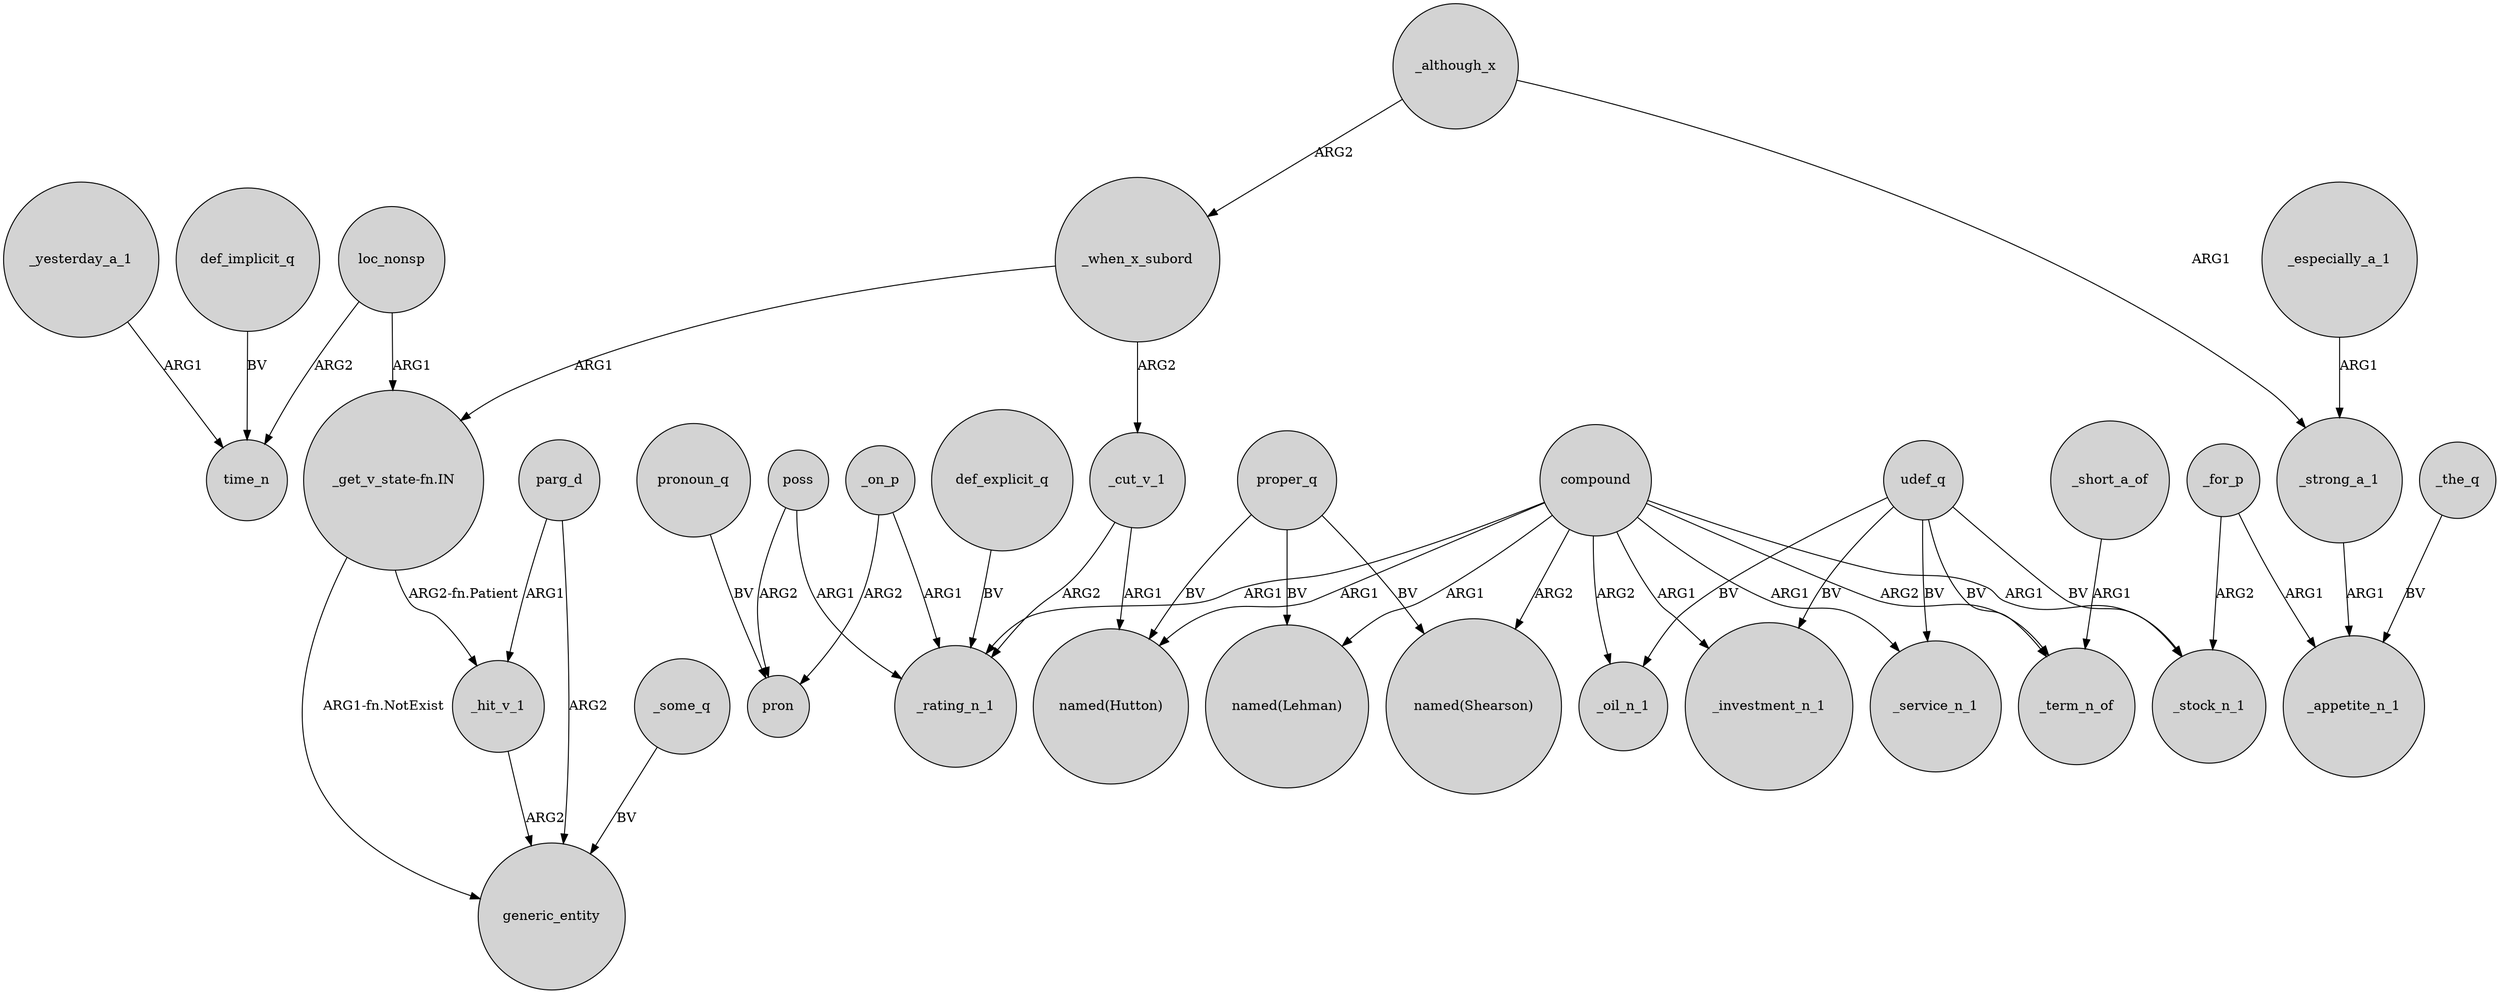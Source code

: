 digraph {
	node [shape=circle style=filled]
	_yesterday_a_1 -> time_n [label=ARG1]
	poss -> pron [label=ARG2]
	_when_x_subord -> "_get_v_state-fn.IN" [label=ARG1]
	proper_q -> "named(Shearson)" [label=BV]
	compound -> _term_n_of [label=ARG2]
	_on_p -> _rating_n_1 [label=ARG1]
	parg_d -> generic_entity [label=ARG2]
	"_get_v_state-fn.IN" -> generic_entity [label="ARG1-fn.NotExist"]
	compound -> "named(Hutton)" [label=ARG1]
	poss -> _rating_n_1 [label=ARG1]
	_short_a_of -> _term_n_of [label=ARG1]
	compound -> _stock_n_1 [label=ARG1]
	_although_x -> _when_x_subord [label=ARG2]
	_especially_a_1 -> _strong_a_1 [label=ARG1]
	_strong_a_1 -> _appetite_n_1 [label=ARG1]
	_on_p -> pron [label=ARG2]
	loc_nonsp -> time_n [label=ARG2]
	compound -> _investment_n_1 [label=ARG1]
	_the_q -> _appetite_n_1 [label=BV]
	_hit_v_1 -> generic_entity [label=ARG2]
	proper_q -> "named(Hutton)" [label=BV]
	proper_q -> "named(Lehman)" [label=BV]
	_cut_v_1 -> "named(Hutton)" [label=ARG1]
	compound -> _oil_n_1 [label=ARG2]
	pronoun_q -> pron [label=BV]
	compound -> _rating_n_1 [label=ARG1]
	udef_q -> _stock_n_1 [label=BV]
	udef_q -> _service_n_1 [label=BV]
	_for_p -> _stock_n_1 [label=ARG2]
	udef_q -> _term_n_of [label=BV]
	_some_q -> generic_entity [label=BV]
	_although_x -> _strong_a_1 [label=ARG1]
	udef_q -> _oil_n_1 [label=BV]
	loc_nonsp -> "_get_v_state-fn.IN" [label=ARG1]
	def_explicit_q -> _rating_n_1 [label=BV]
	compound -> "named(Shearson)" [label=ARG2]
	udef_q -> _investment_n_1 [label=BV]
	"_get_v_state-fn.IN" -> _hit_v_1 [label="ARG2-fn.Patient"]
	compound -> "named(Lehman)" [label=ARG1]
	compound -> _service_n_1 [label=ARG1]
	_when_x_subord -> _cut_v_1 [label=ARG2]
	parg_d -> _hit_v_1 [label=ARG1]
	_for_p -> _appetite_n_1 [label=ARG1]
	_cut_v_1 -> _rating_n_1 [label=ARG2]
	def_implicit_q -> time_n [label=BV]
}
